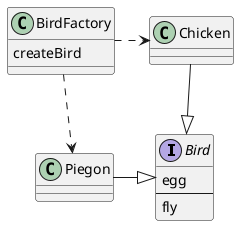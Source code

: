 @startumlinterface Bird{egg--fly}Chicken--|> BirdPiegon-|> Birdclass BirdFactory{    createBird}BirdFactory..>PiegonBirdFactory.>Chicken@enduml